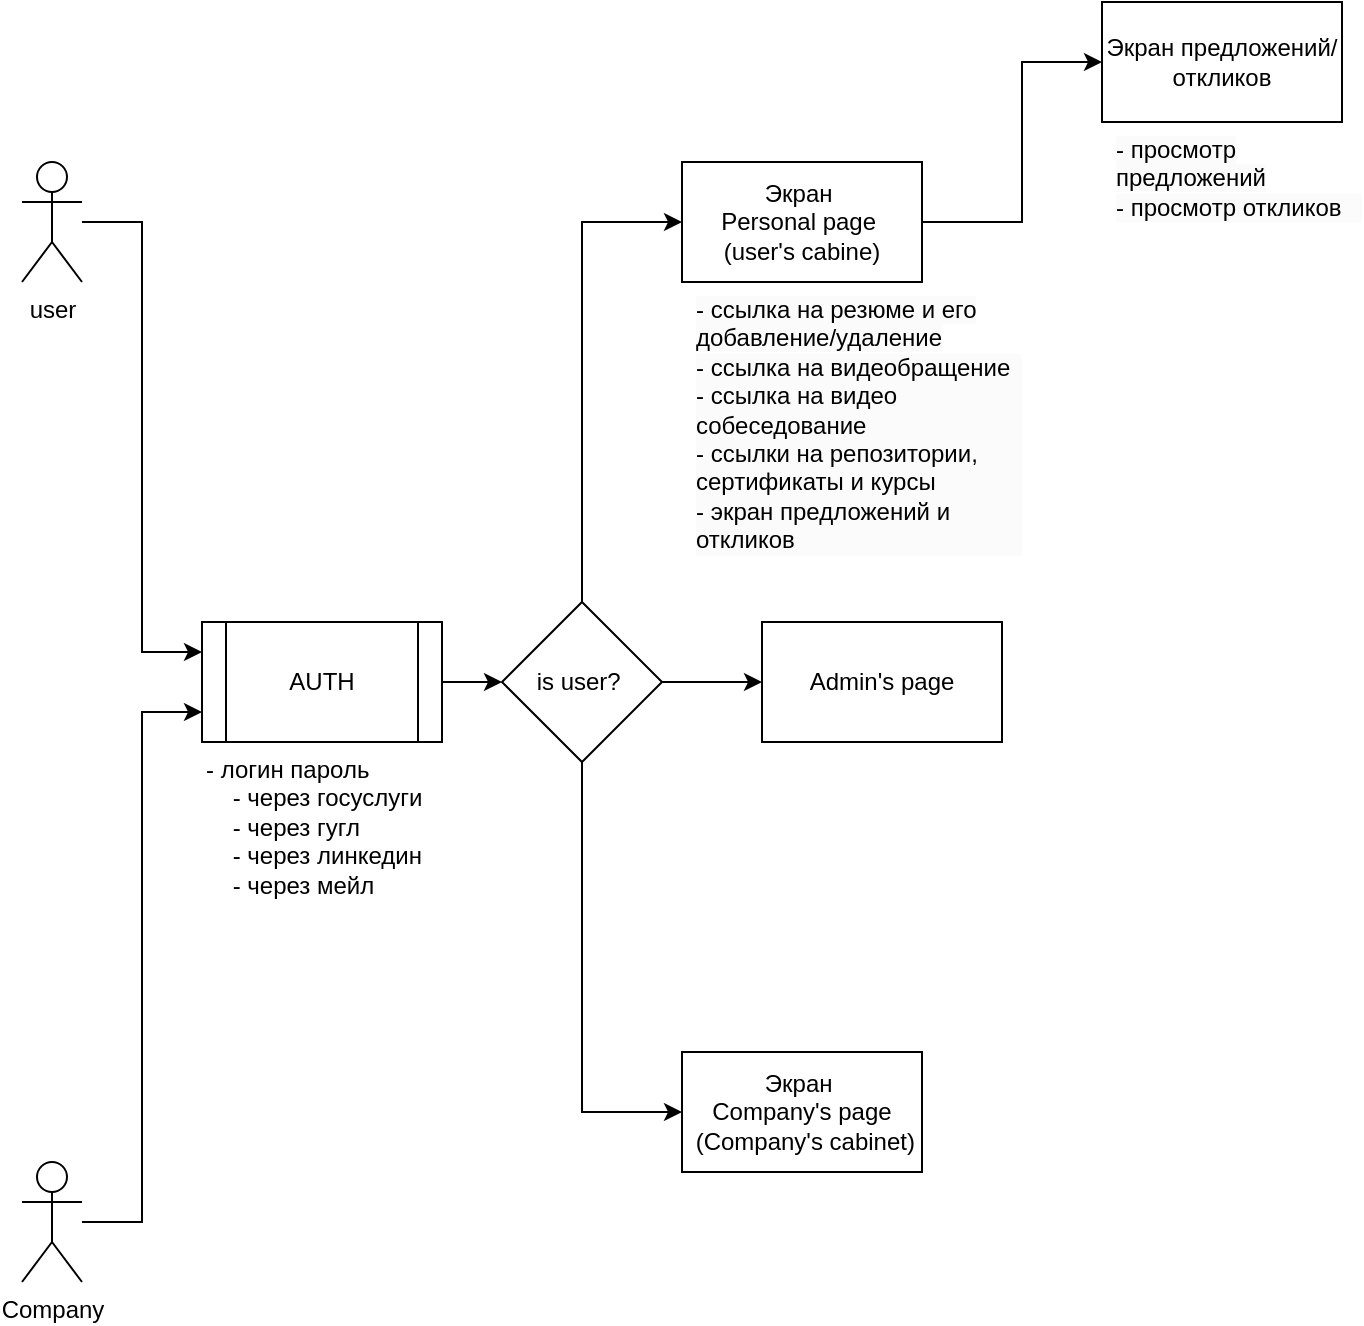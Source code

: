 <mxfile version="24.2.5" type="device">
  <diagram name="Страница — 1" id="n9HUuImJXgE5gywzV8tl">
    <mxGraphModel dx="1098" dy="820" grid="1" gridSize="10" guides="1" tooltips="1" connect="1" arrows="1" fold="1" page="1" pageScale="1" pageWidth="827" pageHeight="1169" math="0" shadow="0">
      <root>
        <mxCell id="0" />
        <mxCell id="1" parent="0" />
        <mxCell id="biA9BuIjVPUywxjXVx18-6" style="edgeStyle=orthogonalEdgeStyle;rounded=0;orthogonalLoop=1;jettySize=auto;html=1;entryX=0;entryY=0.25;entryDx=0;entryDy=0;" parent="1" source="biA9BuIjVPUywxjXVx18-1" target="biA9BuIjVPUywxjXVx18-5" edge="1">
          <mxGeometry relative="1" as="geometry" />
        </mxCell>
        <mxCell id="biA9BuIjVPUywxjXVx18-1" value="user" style="shape=umlActor;verticalLabelPosition=bottom;verticalAlign=top;html=1;outlineConnect=0;" parent="1" vertex="1">
          <mxGeometry x="110" y="140" width="30" height="60" as="geometry" />
        </mxCell>
        <mxCell id="biA9BuIjVPUywxjXVx18-7" style="edgeStyle=orthogonalEdgeStyle;rounded=0;orthogonalLoop=1;jettySize=auto;html=1;entryX=0;entryY=0.75;entryDx=0;entryDy=0;" parent="1" source="biA9BuIjVPUywxjXVx18-2" target="biA9BuIjVPUywxjXVx18-5" edge="1">
          <mxGeometry relative="1" as="geometry" />
        </mxCell>
        <mxCell id="biA9BuIjVPUywxjXVx18-2" value="Company" style="shape=umlActor;verticalLabelPosition=bottom;verticalAlign=top;html=1;outlineConnect=0;" parent="1" vertex="1">
          <mxGeometry x="110" y="640" width="30" height="60" as="geometry" />
        </mxCell>
        <mxCell id="biA9BuIjVPUywxjXVx18-9" value="" style="edgeStyle=orthogonalEdgeStyle;rounded=0;orthogonalLoop=1;jettySize=auto;html=1;" parent="1" source="biA9BuIjVPUywxjXVx18-5" target="biA9BuIjVPUywxjXVx18-8" edge="1">
          <mxGeometry relative="1" as="geometry" />
        </mxCell>
        <mxCell id="biA9BuIjVPUywxjXVx18-5" value="AUTH" style="shape=process;whiteSpace=wrap;html=1;backgroundOutline=1;" parent="1" vertex="1">
          <mxGeometry x="200" y="370" width="120" height="60" as="geometry" />
        </mxCell>
        <mxCell id="biA9BuIjVPUywxjXVx18-11" style="edgeStyle=orthogonalEdgeStyle;rounded=0;orthogonalLoop=1;jettySize=auto;html=1;entryX=0;entryY=0.5;entryDx=0;entryDy=0;exitX=0.5;exitY=0;exitDx=0;exitDy=0;" parent="1" source="biA9BuIjVPUywxjXVx18-8" target="biA9BuIjVPUywxjXVx18-10" edge="1">
          <mxGeometry relative="1" as="geometry" />
        </mxCell>
        <mxCell id="biA9BuIjVPUywxjXVx18-13" value="" style="edgeStyle=orthogonalEdgeStyle;rounded=0;orthogonalLoop=1;jettySize=auto;html=1;exitX=0.5;exitY=1;exitDx=0;exitDy=0;entryX=0;entryY=0.5;entryDx=0;entryDy=0;" parent="1" source="biA9BuIjVPUywxjXVx18-8" target="biA9BuIjVPUywxjXVx18-12" edge="1">
          <mxGeometry relative="1" as="geometry">
            <Array as="points">
              <mxPoint x="390" y="615" />
            </Array>
          </mxGeometry>
        </mxCell>
        <mxCell id="biA9BuIjVPUywxjXVx18-19" value="" style="edgeStyle=orthogonalEdgeStyle;rounded=0;orthogonalLoop=1;jettySize=auto;html=1;" parent="1" source="biA9BuIjVPUywxjXVx18-8" target="biA9BuIjVPUywxjXVx18-18" edge="1">
          <mxGeometry relative="1" as="geometry" />
        </mxCell>
        <mxCell id="biA9BuIjVPUywxjXVx18-8" value="is user?&amp;nbsp;" style="rhombus;whiteSpace=wrap;html=1;" parent="1" vertex="1">
          <mxGeometry x="350" y="360" width="80" height="80" as="geometry" />
        </mxCell>
        <mxCell id="biA9BuIjVPUywxjXVx18-16" value="" style="edgeStyle=orthogonalEdgeStyle;rounded=0;orthogonalLoop=1;jettySize=auto;html=1;" parent="1" source="biA9BuIjVPUywxjXVx18-10" target="biA9BuIjVPUywxjXVx18-15" edge="1">
          <mxGeometry relative="1" as="geometry">
            <Array as="points">
              <mxPoint x="610" y="170" />
              <mxPoint x="610" y="90" />
            </Array>
          </mxGeometry>
        </mxCell>
        <mxCell id="biA9BuIjVPUywxjXVx18-10" value="Экран&amp;nbsp;&lt;div&gt;Personal page&amp;nbsp;&lt;div&gt;(user&#39;s cabine)&lt;/div&gt;&lt;/div&gt;" style="rounded=0;whiteSpace=wrap;html=1;" parent="1" vertex="1">
          <mxGeometry x="440" y="140" width="120" height="60" as="geometry" />
        </mxCell>
        <mxCell id="biA9BuIjVPUywxjXVx18-12" value="Экран&amp;nbsp;&lt;div&gt;Company&#39;s page&lt;div&gt;&amp;nbsp;(Company&#39;s cabinet)&lt;/div&gt;&lt;/div&gt;" style="whiteSpace=wrap;html=1;" parent="1" vertex="1">
          <mxGeometry x="440" y="585" width="120" height="60" as="geometry" />
        </mxCell>
        <mxCell id="biA9BuIjVPUywxjXVx18-15" value="Экран предложений/откликов" style="whiteSpace=wrap;html=1;rounded=0;" parent="1" vertex="1">
          <mxGeometry x="650" y="60" width="120" height="60" as="geometry" />
        </mxCell>
        <mxCell id="biA9BuIjVPUywxjXVx18-18" value="Admin&#39;s page" style="whiteSpace=wrap;html=1;" parent="1" vertex="1">
          <mxGeometry x="480" y="370" width="120" height="60" as="geometry" />
        </mxCell>
        <mxCell id="biA9BuIjVPUywxjXVx18-21" value="- логин пароль&#xa;    - через госуслуги&#xa;    - через гугл&#xa;    - через линкедин&#xa;    - через мейл" style="text;whiteSpace=wrap;" parent="1" vertex="1">
          <mxGeometry x="200" y="430" width="140" height="100" as="geometry" />
        </mxCell>
        <mxCell id="biA9BuIjVPUywxjXVx18-22" value="&lt;span style=&quot;color: rgb(0, 0, 0); font-family: Helvetica; font-size: 12px; font-style: normal; font-variant-ligatures: normal; font-variant-caps: normal; font-weight: 400; letter-spacing: normal; orphans: 2; text-align: left; text-indent: 0px; text-transform: none; widows: 2; word-spacing: 0px; -webkit-text-stroke-width: 0px; white-space: normal; background-color: rgb(251, 251, 251); text-decoration-thickness: initial; text-decoration-style: initial; text-decoration-color: initial; display: inline !important; float: none;&quot;&gt;- ссылка на резюме и его добавление/удаление&lt;/span&gt;&lt;div style=&quot;color: rgb(0, 0, 0); font-family: Helvetica; font-size: 12px; font-style: normal; font-variant-ligatures: normal; font-variant-caps: normal; font-weight: 400; letter-spacing: normal; orphans: 2; text-align: left; text-indent: 0px; text-transform: none; widows: 2; word-spacing: 0px; -webkit-text-stroke-width: 0px; white-space: normal; background-color: rgb(251, 251, 251); text-decoration-thickness: initial; text-decoration-style: initial; text-decoration-color: initial;&quot;&gt;- ссылка на видеобращение&lt;/div&gt;&lt;div style=&quot;color: rgb(0, 0, 0); font-family: Helvetica; font-size: 12px; font-style: normal; font-variant-ligatures: normal; font-variant-caps: normal; font-weight: 400; letter-spacing: normal; orphans: 2; text-align: left; text-indent: 0px; text-transform: none; widows: 2; word-spacing: 0px; -webkit-text-stroke-width: 0px; white-space: normal; background-color: rgb(251, 251, 251); text-decoration-thickness: initial; text-decoration-style: initial; text-decoration-color: initial;&quot;&gt;- ссылка на видео собеседование&lt;/div&gt;&lt;div style=&quot;color: rgb(0, 0, 0); font-family: Helvetica; font-size: 12px; font-style: normal; font-variant-ligatures: normal; font-variant-caps: normal; font-weight: 400; letter-spacing: normal; orphans: 2; text-align: left; text-indent: 0px; text-transform: none; widows: 2; word-spacing: 0px; -webkit-text-stroke-width: 0px; white-space: normal; background-color: rgb(251, 251, 251); text-decoration-thickness: initial; text-decoration-style: initial; text-decoration-color: initial;&quot;&gt;- ссылки на репозитории, сертификаты и курсы&lt;/div&gt;&lt;div style=&quot;color: rgb(0, 0, 0); font-family: Helvetica; font-size: 12px; font-style: normal; font-variant-ligatures: normal; font-variant-caps: normal; font-weight: 400; letter-spacing: normal; orphans: 2; text-align: left; text-indent: 0px; text-transform: none; widows: 2; word-spacing: 0px; -webkit-text-stroke-width: 0px; white-space: normal; background-color: rgb(251, 251, 251); text-decoration-thickness: initial; text-decoration-style: initial; text-decoration-color: initial;&quot;&gt;- экран предложений и откликов&lt;/div&gt;" style="text;whiteSpace=wrap;html=1;verticalAlign=top;horizontal=1;spacingLeft=5;" parent="1" vertex="1">
          <mxGeometry x="440" y="200" width="170" height="100" as="geometry" />
        </mxCell>
        <mxCell id="biA9BuIjVPUywxjXVx18-23" value="&lt;span style=&quot;color: rgb(0, 0, 0); font-family: Helvetica; font-size: 12px; font-style: normal; font-variant-ligatures: normal; font-variant-caps: normal; font-weight: 400; letter-spacing: normal; orphans: 2; text-align: left; text-indent: 0px; text-transform: none; widows: 2; word-spacing: 0px; -webkit-text-stroke-width: 0px; white-space: normal; background-color: rgb(251, 251, 251); text-decoration-thickness: initial; text-decoration-style: initial; text-decoration-color: initial; display: inline !important; float: none;&quot;&gt;- просмотр предложений&lt;/span&gt;&lt;div style=&quot;color: rgb(0, 0, 0); font-family: Helvetica; font-size: 12px; font-style: normal; font-variant-ligatures: normal; font-variant-caps: normal; font-weight: 400; letter-spacing: normal; orphans: 2; text-align: left; text-indent: 0px; text-transform: none; widows: 2; word-spacing: 0px; -webkit-text-stroke-width: 0px; white-space: normal; background-color: rgb(251, 251, 251); text-decoration-thickness: initial; text-decoration-style: initial; text-decoration-color: initial;&quot;&gt;- просмотр откликов&lt;/div&gt;" style="text;whiteSpace=wrap;html=1;spacingLeft=5;" parent="1" vertex="1">
          <mxGeometry x="650" y="120" width="130" height="50" as="geometry" />
        </mxCell>
      </root>
    </mxGraphModel>
  </diagram>
</mxfile>

